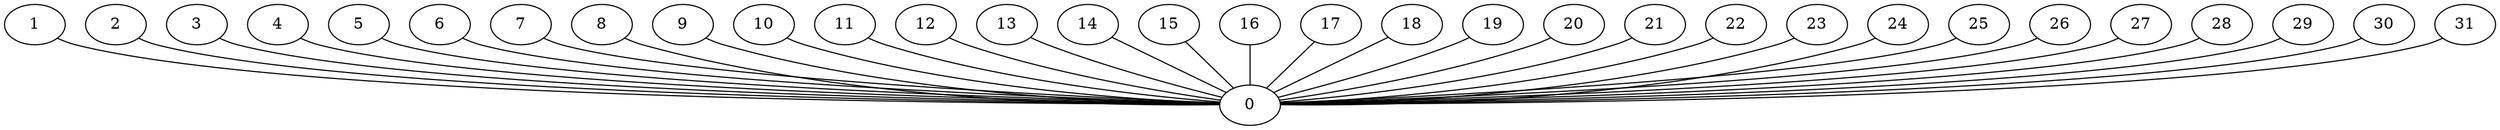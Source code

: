 graph G {
0;
1;
2;
3;
4;
5;
6;
7;
8;
9;
10;
11;
12;
13;
14;
15;
16;
17;
18;
19;
20;
21;
22;
23;
24;
25;
26;
27;
28;
29;
30;
31;
3--0 ;
2--0 ;
1--0 ;
5--0 ;
4--0 ;
7--0 ;
6--0 ;
8--0 ;
9--0 ;
11--0 ;
10--0 ;
12--0 ;
14--0 ;
13--0 ;
16--0 ;
15--0 ;
18--0 ;
17--0 ;
19--0 ;
20--0 ;
22--0 ;
21--0 ;
23--0 ;
24--0 ;
26--0 ;
25--0 ;
29--0 ;
28--0 ;
27--0 ;
30--0 ;
31--0 ;
}
